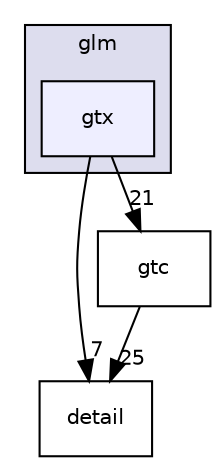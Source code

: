 digraph "thirdparty/old/glm/glm/gtx" {
  compound=true
  node [ fontsize="10", fontname="Helvetica"];
  edge [ labelfontsize="10", labelfontname="Helvetica"];
  subgraph clusterdir_79ddca3cff5b21418b91ce2b9eb63862 {
    graph [ bgcolor="#ddddee", pencolor="black", label="glm" fontname="Helvetica", fontsize="10", URL="dir_79ddca3cff5b21418b91ce2b9eb63862.html"]
  dir_a2645d6da3699396698ca259adae7696 [shape=box, label="gtx", style="filled", fillcolor="#eeeeff", pencolor="black", URL="dir_a2645d6da3699396698ca259adae7696.html"];
  }
  dir_159c1bafcdd4ceb492043c8d77b1900e [shape=box label="detail" URL="dir_159c1bafcdd4ceb492043c8d77b1900e.html"];
  dir_5a06371bf85d3de0df2ac2f889f654c0 [shape=box label="gtc" URL="dir_5a06371bf85d3de0df2ac2f889f654c0.html"];
  dir_5a06371bf85d3de0df2ac2f889f654c0->dir_159c1bafcdd4ceb492043c8d77b1900e [headlabel="25", labeldistance=1.5 headhref="dir_000026_000016.html"];
  dir_a2645d6da3699396698ca259adae7696->dir_159c1bafcdd4ceb492043c8d77b1900e [headlabel="7", labeldistance=1.5 headhref="dir_000014_000016.html"];
  dir_a2645d6da3699396698ca259adae7696->dir_5a06371bf85d3de0df2ac2f889f654c0 [headlabel="21", labeldistance=1.5 headhref="dir_000014_000026.html"];
}
